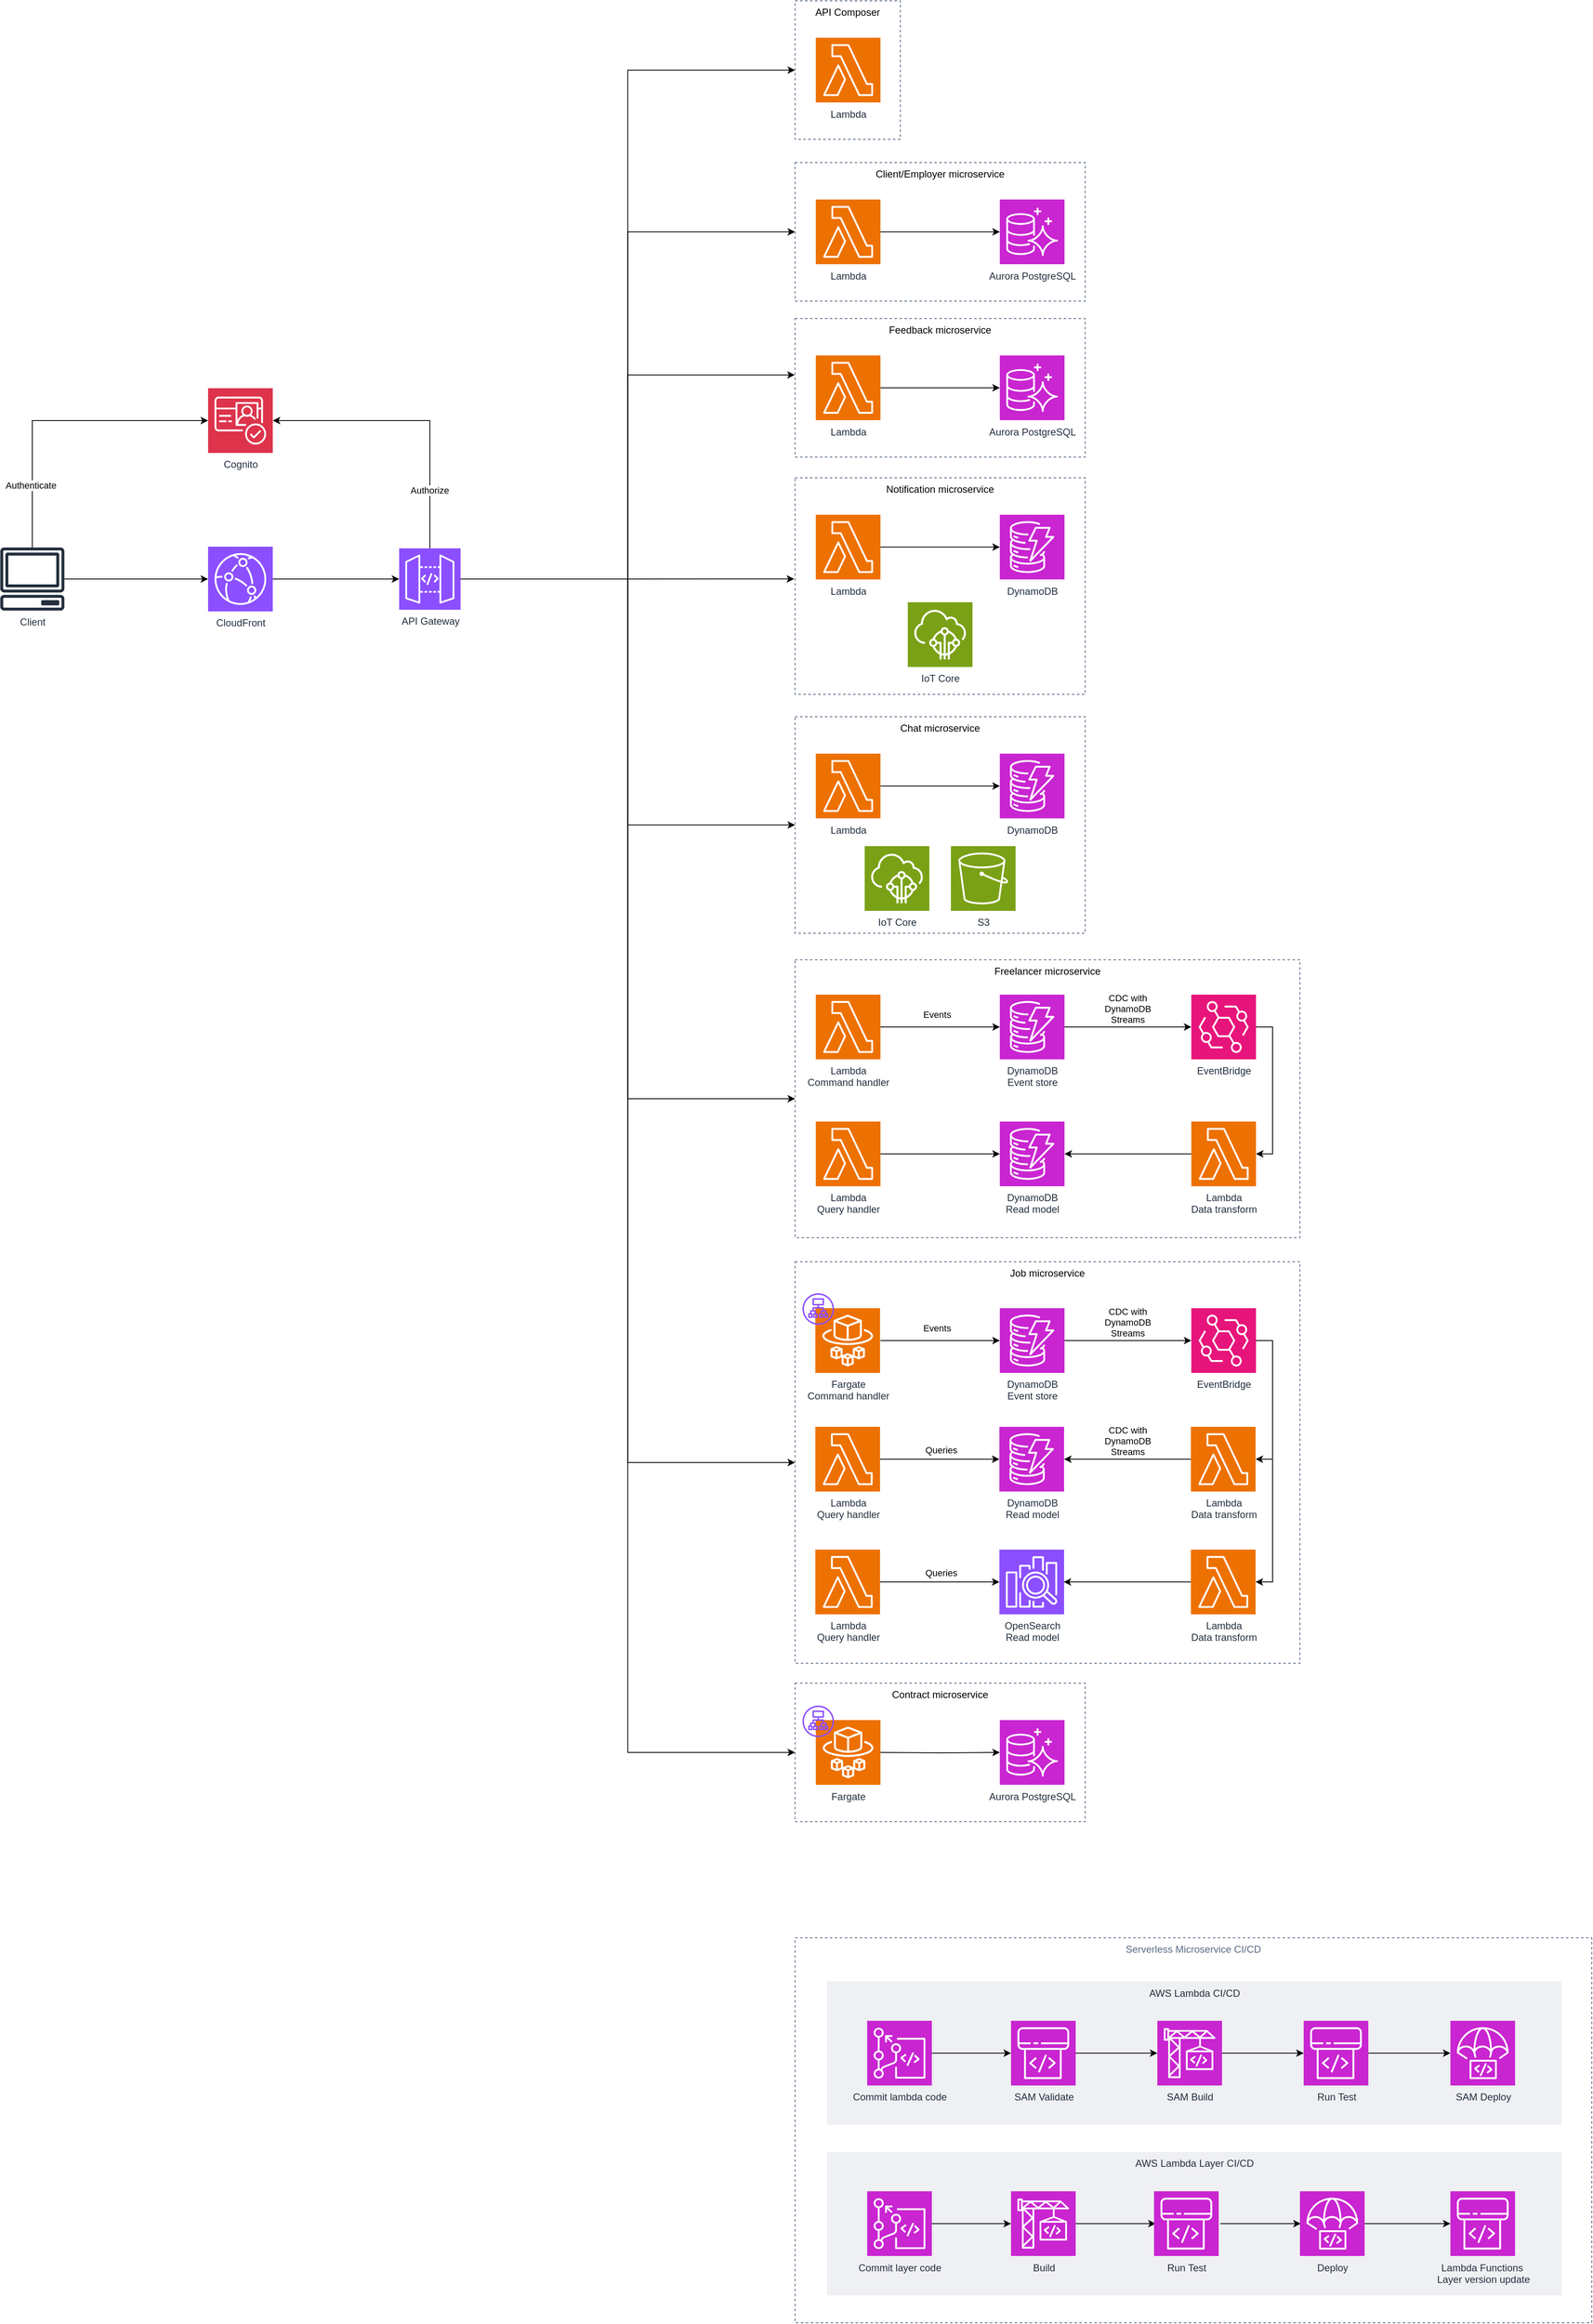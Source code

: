 <mxfile version="24.4.0" type="device">
  <diagram name="Page-1" id="u35ebzClKHOr7Ql5j98d">
    <mxGraphModel dx="2874" dy="1540" grid="0" gridSize="10" guides="1" tooltips="1" connect="1" arrows="1" fold="1" page="0" pageScale="1" pageWidth="850" pageHeight="1100" math="0" shadow="0">
      <root>
        <mxCell id="0" />
        <mxCell id="1" parent="0" />
        <mxCell id="eNs95g8PlHJt-oIJam17-11" value="AWS Lambda CI/CD" style="fillColor=#EFF0F3;strokeColor=none;dashed=0;verticalAlign=top;fontStyle=0;fontColor=#232F3D;whiteSpace=wrap;html=1;" vertex="1" parent="1">
          <mxGeometry x="247.5" y="2291.5" width="886" height="173" as="geometry" />
        </mxCell>
        <mxCell id="tF8-Dn29aX9-VHZlQB2_-1" value="&lt;span data-lucid-content=&quot;{&amp;quot;t&amp;quot;:&amp;quot;Client/Employer microservice&amp;quot;,&amp;quot;m&amp;quot;:[{&amp;quot;s&amp;quot;:0,&amp;quot;n&amp;quot;:&amp;quot;a&amp;quot;,&amp;quot;v&amp;quot;:&amp;quot;center&amp;quot;},{&amp;quot;s&amp;quot;:0,&amp;quot;n&amp;quot;:&amp;quot;fsp&amp;quot;,&amp;quot;v&amp;quot;:&amp;quot;ss_presetShapeStyle1_textStyle&amp;quot;,&amp;quot;e&amp;quot;:28},{&amp;quot;s&amp;quot;:0,&amp;quot;n&amp;quot;:&amp;quot;fsp2&amp;quot;,&amp;quot;v&amp;quot;:&amp;quot;ss_presetShapeStyle1_textStyle&amp;quot;,&amp;quot;e&amp;quot;:28}]}&quot; data-lucid-type=&quot;application/vnd.lucid.text&quot;&gt;&lt;span style=&quot;color:#000000;&quot;&gt;Client/Employer microservice&lt;/span&gt;&lt;/span&gt;" style="fillColor=none;strokeColor=#5A6C86;dashed=1;verticalAlign=top;fontStyle=0;fontColor=#5A6C86;whiteSpace=wrap;html=1;" parent="1" vertex="1">
          <mxGeometry x="209" y="99" width="350" height="167" as="geometry" />
        </mxCell>
        <mxCell id="tF8-Dn29aX9-VHZlQB2_-2" value="Lambda" style="sketch=0;points=[[0,0,0],[0.25,0,0],[0.5,0,0],[0.75,0,0],[1,0,0],[0,1,0],[0.25,1,0],[0.5,1,0],[0.75,1,0],[1,1,0],[0,0.25,0],[0,0.5,0],[0,0.75,0],[1,0.25,0],[1,0.5,0],[1,0.75,0]];outlineConnect=0;fontColor=#232F3E;fillColor=#ED7100;strokeColor=#ffffff;dashed=0;verticalLabelPosition=bottom;verticalAlign=top;align=center;html=1;fontSize=12;fontStyle=0;aspect=fixed;shape=mxgraph.aws4.resourceIcon;resIcon=mxgraph.aws4.lambda;" parent="1" vertex="1">
          <mxGeometry x="234" y="143.5" width="78" height="78" as="geometry" />
        </mxCell>
        <mxCell id="tF8-Dn29aX9-VHZlQB2_-4" value="Aurora PostgreSQL" style="sketch=0;points=[[0,0,0],[0.25,0,0],[0.5,0,0],[0.75,0,0],[1,0,0],[0,1,0],[0.25,1,0],[0.5,1,0],[0.75,1,0],[1,1,0],[0,0.25,0],[0,0.5,0],[0,0.75,0],[1,0.25,0],[1,0.5,0],[1,0.75,0]];outlineConnect=0;fontColor=#232F3E;fillColor=#C925D1;strokeColor=#ffffff;dashed=0;verticalLabelPosition=bottom;verticalAlign=top;align=center;html=1;fontSize=12;fontStyle=0;aspect=fixed;shape=mxgraph.aws4.resourceIcon;resIcon=mxgraph.aws4.aurora;" parent="1" vertex="1">
          <mxGeometry x="456" y="143.5" width="78" height="78" as="geometry" />
        </mxCell>
        <mxCell id="tF8-Dn29aX9-VHZlQB2_-7" style="edgeStyle=orthogonalEdgeStyle;rounded=0;orthogonalLoop=1;jettySize=auto;html=1;exitX=1;exitY=0.5;exitDx=0;exitDy=0;exitPerimeter=0;entryX=0;entryY=0.5;entryDx=0;entryDy=0;entryPerimeter=0;" parent="1" source="tF8-Dn29aX9-VHZlQB2_-2" target="tF8-Dn29aX9-VHZlQB2_-4" edge="1">
          <mxGeometry relative="1" as="geometry" />
        </mxCell>
        <mxCell id="tF8-Dn29aX9-VHZlQB2_-8" value="&lt;span data-lucid-content=&quot;{&amp;quot;t&amp;quot;:&amp;quot;Client/Employer microservice&amp;quot;,&amp;quot;m&amp;quot;:[{&amp;quot;s&amp;quot;:0,&amp;quot;n&amp;quot;:&amp;quot;a&amp;quot;,&amp;quot;v&amp;quot;:&amp;quot;center&amp;quot;},{&amp;quot;s&amp;quot;:0,&amp;quot;n&amp;quot;:&amp;quot;fsp&amp;quot;,&amp;quot;v&amp;quot;:&amp;quot;ss_presetShapeStyle1_textStyle&amp;quot;,&amp;quot;e&amp;quot;:28},{&amp;quot;s&amp;quot;:0,&amp;quot;n&amp;quot;:&amp;quot;fsp2&amp;quot;,&amp;quot;v&amp;quot;:&amp;quot;ss_presetShapeStyle1_textStyle&amp;quot;,&amp;quot;e&amp;quot;:28}]}&quot; data-lucid-type=&quot;application/vnd.lucid.text&quot;&gt;&lt;span style=&quot;color:#000000;&quot;&gt;Feedback microservice&lt;/span&gt;&lt;/span&gt;" style="fillColor=none;strokeColor=#5A6C86;dashed=1;verticalAlign=top;fontStyle=0;fontColor=#5A6C86;whiteSpace=wrap;html=1;" parent="1" vertex="1">
          <mxGeometry x="209" y="287" width="350" height="167" as="geometry" />
        </mxCell>
        <mxCell id="tF8-Dn29aX9-VHZlQB2_-9" value="Lambda" style="sketch=0;points=[[0,0,0],[0.25,0,0],[0.5,0,0],[0.75,0,0],[1,0,0],[0,1,0],[0.25,1,0],[0.5,1,0],[0.75,1,0],[1,1,0],[0,0.25,0],[0,0.5,0],[0,0.75,0],[1,0.25,0],[1,0.5,0],[1,0.75,0]];outlineConnect=0;fontColor=#232F3E;fillColor=#ED7100;strokeColor=#ffffff;dashed=0;verticalLabelPosition=bottom;verticalAlign=top;align=center;html=1;fontSize=12;fontStyle=0;aspect=fixed;shape=mxgraph.aws4.resourceIcon;resIcon=mxgraph.aws4.lambda;" parent="1" vertex="1">
          <mxGeometry x="234" y="331.5" width="78" height="78" as="geometry" />
        </mxCell>
        <mxCell id="tF8-Dn29aX9-VHZlQB2_-10" value="Aurora PostgreSQL" style="sketch=0;points=[[0,0,0],[0.25,0,0],[0.5,0,0],[0.75,0,0],[1,0,0],[0,1,0],[0.25,1,0],[0.5,1,0],[0.75,1,0],[1,1,0],[0,0.25,0],[0,0.5,0],[0,0.75,0],[1,0.25,0],[1,0.5,0],[1,0.75,0]];outlineConnect=0;fontColor=#232F3E;fillColor=#C925D1;strokeColor=#ffffff;dashed=0;verticalLabelPosition=bottom;verticalAlign=top;align=center;html=1;fontSize=12;fontStyle=0;aspect=fixed;shape=mxgraph.aws4.resourceIcon;resIcon=mxgraph.aws4.aurora;" parent="1" vertex="1">
          <mxGeometry x="456" y="331.5" width="78" height="78" as="geometry" />
        </mxCell>
        <mxCell id="tF8-Dn29aX9-VHZlQB2_-11" style="edgeStyle=orthogonalEdgeStyle;rounded=0;orthogonalLoop=1;jettySize=auto;html=1;exitX=1;exitY=0.5;exitDx=0;exitDy=0;exitPerimeter=0;entryX=0;entryY=0.5;entryDx=0;entryDy=0;entryPerimeter=0;" parent="1" source="tF8-Dn29aX9-VHZlQB2_-9" target="tF8-Dn29aX9-VHZlQB2_-10" edge="1">
          <mxGeometry relative="1" as="geometry" />
        </mxCell>
        <mxCell id="tF8-Dn29aX9-VHZlQB2_-12" value="&lt;span data-lucid-content=&quot;{&amp;quot;t&amp;quot;:&amp;quot;Client/Employer microservice&amp;quot;,&amp;quot;m&amp;quot;:[{&amp;quot;s&amp;quot;:0,&amp;quot;n&amp;quot;:&amp;quot;a&amp;quot;,&amp;quot;v&amp;quot;:&amp;quot;center&amp;quot;},{&amp;quot;s&amp;quot;:0,&amp;quot;n&amp;quot;:&amp;quot;fsp&amp;quot;,&amp;quot;v&amp;quot;:&amp;quot;ss_presetShapeStyle1_textStyle&amp;quot;,&amp;quot;e&amp;quot;:28},{&amp;quot;s&amp;quot;:0,&amp;quot;n&amp;quot;:&amp;quot;fsp2&amp;quot;,&amp;quot;v&amp;quot;:&amp;quot;ss_presetShapeStyle1_textStyle&amp;quot;,&amp;quot;e&amp;quot;:28}]}&quot; data-lucid-type=&quot;application/vnd.lucid.text&quot;&gt;&lt;span style=&quot;color:#000000;&quot;&gt;Notification microservice&lt;/span&gt;&lt;/span&gt;" style="fillColor=none;strokeColor=#5A6C86;dashed=1;verticalAlign=top;fontStyle=0;fontColor=#5A6C86;whiteSpace=wrap;html=1;" parent="1" vertex="1">
          <mxGeometry x="209" y="479" width="350" height="261" as="geometry" />
        </mxCell>
        <mxCell id="tF8-Dn29aX9-VHZlQB2_-13" value="Lambda" style="sketch=0;points=[[0,0,0],[0.25,0,0],[0.5,0,0],[0.75,0,0],[1,0,0],[0,1,0],[0.25,1,0],[0.5,1,0],[0.75,1,0],[1,1,0],[0,0.25,0],[0,0.5,0],[0,0.75,0],[1,0.25,0],[1,0.5,0],[1,0.75,0]];outlineConnect=0;fontColor=#232F3E;fillColor=#ED7100;strokeColor=#ffffff;dashed=0;verticalLabelPosition=bottom;verticalAlign=top;align=center;html=1;fontSize=12;fontStyle=0;aspect=fixed;shape=mxgraph.aws4.resourceIcon;resIcon=mxgraph.aws4.lambda;" parent="1" vertex="1">
          <mxGeometry x="234" y="523.5" width="78" height="78" as="geometry" />
        </mxCell>
        <mxCell id="tF8-Dn29aX9-VHZlQB2_-15" style="edgeStyle=orthogonalEdgeStyle;rounded=0;orthogonalLoop=1;jettySize=auto;html=1;exitX=1;exitY=0.5;exitDx=0;exitDy=0;exitPerimeter=0;entryX=0;entryY=0.5;entryDx=0;entryDy=0;entryPerimeter=0;" parent="1" source="tF8-Dn29aX9-VHZlQB2_-13" edge="1">
          <mxGeometry relative="1" as="geometry">
            <mxPoint x="456" y="562.5" as="targetPoint" />
          </mxGeometry>
        </mxCell>
        <mxCell id="tF8-Dn29aX9-VHZlQB2_-16" value="DynamoDB" style="sketch=0;points=[[0,0,0],[0.25,0,0],[0.5,0,0],[0.75,0,0],[1,0,0],[0,1,0],[0.25,1,0],[0.5,1,0],[0.75,1,0],[1,1,0],[0,0.25,0],[0,0.5,0],[0,0.75,0],[1,0.25,0],[1,0.5,0],[1,0.75,0]];outlineConnect=0;fontColor=#232F3E;fillColor=#C925D1;strokeColor=#ffffff;dashed=0;verticalLabelPosition=bottom;verticalAlign=top;align=center;html=1;fontSize=12;fontStyle=0;aspect=fixed;shape=mxgraph.aws4.resourceIcon;resIcon=mxgraph.aws4.dynamodb;" parent="1" vertex="1">
          <mxGeometry x="456" y="523.5" width="78" height="78" as="geometry" />
        </mxCell>
        <mxCell id="tF8-Dn29aX9-VHZlQB2_-17" value="IoT Core" style="sketch=0;points=[[0,0,0],[0.25,0,0],[0.5,0,0],[0.75,0,0],[1,0,0],[0,1,0],[0.25,1,0],[0.5,1,0],[0.75,1,0],[1,1,0],[0,0.25,0],[0,0.5,0],[0,0.75,0],[1,0.25,0],[1,0.5,0],[1,0.75,0]];outlineConnect=0;fontColor=#232F3E;fillColor=#7AA116;strokeColor=#ffffff;dashed=0;verticalLabelPosition=bottom;verticalAlign=top;align=center;html=1;fontSize=12;fontStyle=0;aspect=fixed;shape=mxgraph.aws4.resourceIcon;resIcon=mxgraph.aws4.iot_core;" parent="1" vertex="1">
          <mxGeometry x="345" y="629" width="78" height="78" as="geometry" />
        </mxCell>
        <mxCell id="tF8-Dn29aX9-VHZlQB2_-18" value="&lt;span data-lucid-content=&quot;{&amp;quot;t&amp;quot;:&amp;quot;Client/Employer microservice&amp;quot;,&amp;quot;m&amp;quot;:[{&amp;quot;s&amp;quot;:0,&amp;quot;n&amp;quot;:&amp;quot;a&amp;quot;,&amp;quot;v&amp;quot;:&amp;quot;center&amp;quot;},{&amp;quot;s&amp;quot;:0,&amp;quot;n&amp;quot;:&amp;quot;fsp&amp;quot;,&amp;quot;v&amp;quot;:&amp;quot;ss_presetShapeStyle1_textStyle&amp;quot;,&amp;quot;e&amp;quot;:28},{&amp;quot;s&amp;quot;:0,&amp;quot;n&amp;quot;:&amp;quot;fsp2&amp;quot;,&amp;quot;v&amp;quot;:&amp;quot;ss_presetShapeStyle1_textStyle&amp;quot;,&amp;quot;e&amp;quot;:28}]}&quot; data-lucid-type=&quot;application/vnd.lucid.text&quot;&gt;&lt;span style=&quot;color:#000000;&quot;&gt;Chat microservice&lt;/span&gt;&lt;/span&gt;" style="fillColor=none;strokeColor=#5A6C86;dashed=1;verticalAlign=top;fontStyle=0;fontColor=#5A6C86;whiteSpace=wrap;html=1;" parent="1" vertex="1">
          <mxGeometry x="209" y="767" width="350" height="261" as="geometry" />
        </mxCell>
        <mxCell id="tF8-Dn29aX9-VHZlQB2_-19" value="Lambda" style="sketch=0;points=[[0,0,0],[0.25,0,0],[0.5,0,0],[0.75,0,0],[1,0,0],[0,1,0],[0.25,1,0],[0.5,1,0],[0.75,1,0],[1,1,0],[0,0.25,0],[0,0.5,0],[0,0.75,0],[1,0.25,0],[1,0.5,0],[1,0.75,0]];outlineConnect=0;fontColor=#232F3E;fillColor=#ED7100;strokeColor=#ffffff;dashed=0;verticalLabelPosition=bottom;verticalAlign=top;align=center;html=1;fontSize=12;fontStyle=0;aspect=fixed;shape=mxgraph.aws4.resourceIcon;resIcon=mxgraph.aws4.lambda;" parent="1" vertex="1">
          <mxGeometry x="234" y="811.5" width="78" height="78" as="geometry" />
        </mxCell>
        <mxCell id="tF8-Dn29aX9-VHZlQB2_-20" style="edgeStyle=orthogonalEdgeStyle;rounded=0;orthogonalLoop=1;jettySize=auto;html=1;exitX=1;exitY=0.5;exitDx=0;exitDy=0;exitPerimeter=0;entryX=0;entryY=0.5;entryDx=0;entryDy=0;entryPerimeter=0;" parent="1" source="tF8-Dn29aX9-VHZlQB2_-19" edge="1">
          <mxGeometry relative="1" as="geometry">
            <mxPoint x="456" y="850.5" as="targetPoint" />
          </mxGeometry>
        </mxCell>
        <mxCell id="tF8-Dn29aX9-VHZlQB2_-21" value="DynamoDB" style="sketch=0;points=[[0,0,0],[0.25,0,0],[0.5,0,0],[0.75,0,0],[1,0,0],[0,1,0],[0.25,1,0],[0.5,1,0],[0.75,1,0],[1,1,0],[0,0.25,0],[0,0.5,0],[0,0.75,0],[1,0.25,0],[1,0.5,0],[1,0.75,0]];outlineConnect=0;fontColor=#232F3E;fillColor=#C925D1;strokeColor=#ffffff;dashed=0;verticalLabelPosition=bottom;verticalAlign=top;align=center;html=1;fontSize=12;fontStyle=0;aspect=fixed;shape=mxgraph.aws4.resourceIcon;resIcon=mxgraph.aws4.dynamodb;" parent="1" vertex="1">
          <mxGeometry x="456" y="811.5" width="78" height="78" as="geometry" />
        </mxCell>
        <mxCell id="tF8-Dn29aX9-VHZlQB2_-22" value="IoT Core" style="sketch=0;points=[[0,0,0],[0.25,0,0],[0.5,0,0],[0.75,0,0],[1,0,0],[0,1,0],[0.25,1,0],[0.5,1,0],[0.75,1,0],[1,1,0],[0,0.25,0],[0,0.5,0],[0,0.75,0],[1,0.25,0],[1,0.5,0],[1,0.75,0]];outlineConnect=0;fontColor=#232F3E;fillColor=#7AA116;strokeColor=#ffffff;dashed=0;verticalLabelPosition=bottom;verticalAlign=top;align=center;html=1;fontSize=12;fontStyle=0;aspect=fixed;shape=mxgraph.aws4.resourceIcon;resIcon=mxgraph.aws4.iot_core;" parent="1" vertex="1">
          <mxGeometry x="293" y="923" width="78" height="78" as="geometry" />
        </mxCell>
        <mxCell id="tF8-Dn29aX9-VHZlQB2_-23" value="S3" style="sketch=0;points=[[0,0,0],[0.25,0,0],[0.5,0,0],[0.75,0,0],[1,0,0],[0,1,0],[0.25,1,0],[0.5,1,0],[0.75,1,0],[1,1,0],[0,0.25,0],[0,0.5,0],[0,0.75,0],[1,0.25,0],[1,0.5,0],[1,0.75,0]];outlineConnect=0;fontColor=#232F3E;fillColor=#7AA116;strokeColor=#ffffff;dashed=0;verticalLabelPosition=bottom;verticalAlign=top;align=center;html=1;fontSize=12;fontStyle=0;aspect=fixed;shape=mxgraph.aws4.resourceIcon;resIcon=mxgraph.aws4.s3;" parent="1" vertex="1">
          <mxGeometry x="397" y="923" width="78" height="78" as="geometry" />
        </mxCell>
        <mxCell id="tF8-Dn29aX9-VHZlQB2_-29" value="&lt;span data-lucid-content=&quot;{&amp;quot;t&amp;quot;:&amp;quot;Client/Employer microservice&amp;quot;,&amp;quot;m&amp;quot;:[{&amp;quot;s&amp;quot;:0,&amp;quot;n&amp;quot;:&amp;quot;a&amp;quot;,&amp;quot;v&amp;quot;:&amp;quot;center&amp;quot;},{&amp;quot;s&amp;quot;:0,&amp;quot;n&amp;quot;:&amp;quot;fsp&amp;quot;,&amp;quot;v&amp;quot;:&amp;quot;ss_presetShapeStyle1_textStyle&amp;quot;,&amp;quot;e&amp;quot;:28},{&amp;quot;s&amp;quot;:0,&amp;quot;n&amp;quot;:&amp;quot;fsp2&amp;quot;,&amp;quot;v&amp;quot;:&amp;quot;ss_presetShapeStyle1_textStyle&amp;quot;,&amp;quot;e&amp;quot;:28}]}&quot; data-lucid-type=&quot;application/vnd.lucid.text&quot;&gt;&lt;span style=&quot;color:#000000;&quot;&gt;Job microservice&lt;/span&gt;&lt;/span&gt;" style="fillColor=none;strokeColor=#5A6C86;dashed=1;verticalAlign=top;fontStyle=0;fontColor=#5A6C86;whiteSpace=wrap;html=1;" parent="1" vertex="1">
          <mxGeometry x="209" y="1424" width="609" height="484" as="geometry" />
        </mxCell>
        <mxCell id="tF8-Dn29aX9-VHZlQB2_-30" value="Lambda&lt;div&gt;Query handler&lt;/div&gt;" style="sketch=0;points=[[0,0,0],[0.25,0,0],[0.5,0,0],[0.75,0,0],[1,0,0],[0,1,0],[0.25,1,0],[0.5,1,0],[0.75,1,0],[1,1,0],[0,0.25,0],[0,0.5,0],[0,0.75,0],[1,0.25,0],[1,0.5,0],[1,0.75,0]];outlineConnect=0;fontColor=#232F3E;fillColor=#ED7100;strokeColor=#ffffff;dashed=0;verticalLabelPosition=bottom;verticalAlign=top;align=center;html=1;fontSize=12;fontStyle=0;aspect=fixed;shape=mxgraph.aws4.resourceIcon;resIcon=mxgraph.aws4.lambda;" parent="1" vertex="1">
          <mxGeometry x="233.5" y="1771" width="78" height="78" as="geometry" />
        </mxCell>
        <mxCell id="tF8-Dn29aX9-VHZlQB2_-33" value="OpenSearch&lt;div&gt;Read model&lt;/div&gt;" style="sketch=0;points=[[0,0,0],[0.25,0,0],[0.5,0,0],[0.75,0,0],[1,0,0],[0,1,0],[0.25,1,0],[0.5,1,0],[0.75,1,0],[1,1,0],[0,0.25,0],[0,0.5,0],[0,0.75,0],[1,0.25,0],[1,0.5,0],[1,0.75,0]];outlineConnect=0;fontColor=#232F3E;fillColor=#8C4FFF;strokeColor=#ffffff;dashed=0;verticalLabelPosition=bottom;verticalAlign=top;align=center;html=1;fontSize=12;fontStyle=0;aspect=fixed;shape=mxgraph.aws4.resourceIcon;resIcon=mxgraph.aws4.elasticsearch_service;" parent="1" vertex="1">
          <mxGeometry x="455.5" y="1771" width="78" height="78" as="geometry" />
        </mxCell>
        <mxCell id="tF8-Dn29aX9-VHZlQB2_-34" value="&lt;span data-lucid-content=&quot;{&amp;quot;t&amp;quot;:&amp;quot;Client/Employer microservice&amp;quot;,&amp;quot;m&amp;quot;:[{&amp;quot;s&amp;quot;:0,&amp;quot;n&amp;quot;:&amp;quot;a&amp;quot;,&amp;quot;v&amp;quot;:&amp;quot;center&amp;quot;},{&amp;quot;s&amp;quot;:0,&amp;quot;n&amp;quot;:&amp;quot;fsp&amp;quot;,&amp;quot;v&amp;quot;:&amp;quot;ss_presetShapeStyle1_textStyle&amp;quot;,&amp;quot;e&amp;quot;:28},{&amp;quot;s&amp;quot;:0,&amp;quot;n&amp;quot;:&amp;quot;fsp2&amp;quot;,&amp;quot;v&amp;quot;:&amp;quot;ss_presetShapeStyle1_textStyle&amp;quot;,&amp;quot;e&amp;quot;:28}]}&quot; data-lucid-type=&quot;application/vnd.lucid.text&quot;&gt;&lt;span style=&quot;color:#000000;&quot;&gt;API Composer&lt;/span&gt;&lt;/span&gt;" style="fillColor=none;strokeColor=#5A6C86;dashed=1;verticalAlign=top;fontStyle=0;fontColor=#5A6C86;whiteSpace=wrap;html=1;" parent="1" vertex="1">
          <mxGeometry x="209" y="-96" width="127" height="167" as="geometry" />
        </mxCell>
        <mxCell id="tF8-Dn29aX9-VHZlQB2_-35" value="Lambda" style="sketch=0;points=[[0,0,0],[0.25,0,0],[0.5,0,0],[0.75,0,0],[1,0,0],[0,1,0],[0.25,1,0],[0.5,1,0],[0.75,1,0],[1,1,0],[0,0.25,0],[0,0.5,0],[0,0.75,0],[1,0.25,0],[1,0.5,0],[1,0.75,0]];outlineConnect=0;fontColor=#232F3E;fillColor=#ED7100;strokeColor=#ffffff;dashed=0;verticalLabelPosition=bottom;verticalAlign=top;align=center;html=1;fontSize=12;fontStyle=0;aspect=fixed;shape=mxgraph.aws4.resourceIcon;resIcon=mxgraph.aws4.lambda;" parent="1" vertex="1">
          <mxGeometry x="234" y="-51.5" width="78" height="78" as="geometry" />
        </mxCell>
        <mxCell id="tF8-Dn29aX9-VHZlQB2_-38" value="Client" style="sketch=0;outlineConnect=0;fontColor=#232F3E;gradientColor=none;fillColor=#232F3D;strokeColor=none;dashed=0;verticalLabelPosition=bottom;verticalAlign=top;align=center;html=1;fontSize=12;fontStyle=0;aspect=fixed;pointerEvents=1;shape=mxgraph.aws4.client;" parent="1" vertex="1">
          <mxGeometry x="-750" y="563" width="78" height="76" as="geometry" />
        </mxCell>
        <mxCell id="tF8-Dn29aX9-VHZlQB2_-48" style="edgeStyle=orthogonalEdgeStyle;rounded=0;orthogonalLoop=1;jettySize=auto;html=1;exitX=0;exitY=0.5;exitDx=0;exitDy=0;exitPerimeter=0;endArrow=none;endFill=0;startArrow=classic;startFill=1;" parent="1" source="tF8-Dn29aX9-VHZlQB2_-39" target="tF8-Dn29aX9-VHZlQB2_-38" edge="1">
          <mxGeometry relative="1" as="geometry" />
        </mxCell>
        <mxCell id="tF8-Dn29aX9-VHZlQB2_-66" value="Authenticate" style="edgeLabel;html=1;align=center;verticalAlign=middle;resizable=0;points=[];" parent="tF8-Dn29aX9-VHZlQB2_-48" vertex="1" connectable="0">
          <mxGeometry x="0.588" y="-2" relative="1" as="geometry">
            <mxPoint as="offset" />
          </mxGeometry>
        </mxCell>
        <mxCell id="tF8-Dn29aX9-VHZlQB2_-39" value="Cognito" style="sketch=0;points=[[0,0,0],[0.25,0,0],[0.5,0,0],[0.75,0,0],[1,0,0],[0,1,0],[0.25,1,0],[0.5,1,0],[0.75,1,0],[1,1,0],[0,0.25,0],[0,0.5,0],[0,0.75,0],[1,0.25,0],[1,0.5,0],[1,0.75,0]];outlineConnect=0;fontColor=#232F3E;fillColor=#DD344C;strokeColor=#ffffff;dashed=0;verticalLabelPosition=bottom;verticalAlign=top;align=center;html=1;fontSize=12;fontStyle=0;aspect=fixed;shape=mxgraph.aws4.resourceIcon;resIcon=mxgraph.aws4.cognito;" parent="1" vertex="1">
          <mxGeometry x="-499" y="371" width="78" height="78" as="geometry" />
        </mxCell>
        <mxCell id="tF8-Dn29aX9-VHZlQB2_-41" style="edgeStyle=orthogonalEdgeStyle;rounded=0;orthogonalLoop=1;jettySize=auto;html=1;exitX=0;exitY=0.5;exitDx=0;exitDy=0;exitPerimeter=0;endArrow=none;endFill=0;startArrow=classic;startFill=1;" parent="1" source="tF8-Dn29aX9-VHZlQB2_-115" target="tF8-Dn29aX9-VHZlQB2_-38" edge="1">
          <mxGeometry relative="1" as="geometry" />
        </mxCell>
        <mxCell id="tF8-Dn29aX9-VHZlQB2_-61" style="edgeStyle=orthogonalEdgeStyle;rounded=0;orthogonalLoop=1;jettySize=auto;html=1;exitX=1;exitY=0.5;exitDx=0;exitDy=0;exitPerimeter=0;entryX=0;entryY=0.5;entryDx=0;entryDy=0;" parent="1" source="tF8-Dn29aX9-VHZlQB2_-40" target="tF8-Dn29aX9-VHZlQB2_-1" edge="1">
          <mxGeometry relative="1" as="geometry" />
        </mxCell>
        <mxCell id="tF8-Dn29aX9-VHZlQB2_-62" style="edgeStyle=orthogonalEdgeStyle;rounded=0;orthogonalLoop=1;jettySize=auto;html=1;exitX=1;exitY=0.5;exitDx=0;exitDy=0;exitPerimeter=0;entryX=0;entryY=0.5;entryDx=0;entryDy=0;" parent="1" source="tF8-Dn29aX9-VHZlQB2_-40" target="tF8-Dn29aX9-VHZlQB2_-18" edge="1">
          <mxGeometry relative="1" as="geometry" />
        </mxCell>
        <mxCell id="tF8-Dn29aX9-VHZlQB2_-88" style="edgeStyle=orthogonalEdgeStyle;rounded=0;orthogonalLoop=1;jettySize=auto;html=1;exitX=1;exitY=0.5;exitDx=0;exitDy=0;exitPerimeter=0;entryX=0;entryY=0.5;entryDx=0;entryDy=0;" parent="1" source="tF8-Dn29aX9-VHZlQB2_-40" target="tF8-Dn29aX9-VHZlQB2_-69" edge="1">
          <mxGeometry relative="1" as="geometry" />
        </mxCell>
        <mxCell id="tF8-Dn29aX9-VHZlQB2_-89" style="edgeStyle=orthogonalEdgeStyle;rounded=0;orthogonalLoop=1;jettySize=auto;html=1;exitX=1;exitY=0.5;exitDx=0;exitDy=0;exitPerimeter=0;entryX=0;entryY=0.5;entryDx=0;entryDy=0;" parent="1" source="tF8-Dn29aX9-VHZlQB2_-40" target="tF8-Dn29aX9-VHZlQB2_-34" edge="1">
          <mxGeometry relative="1" as="geometry" />
        </mxCell>
        <mxCell id="tF8-Dn29aX9-VHZlQB2_-110" style="edgeStyle=orthogonalEdgeStyle;rounded=0;orthogonalLoop=1;jettySize=auto;html=1;exitX=1;exitY=0.5;exitDx=0;exitDy=0;exitPerimeter=0;entryX=0;entryY=0.5;entryDx=0;entryDy=0;" parent="1" source="tF8-Dn29aX9-VHZlQB2_-40" target="tF8-Dn29aX9-VHZlQB2_-29" edge="1">
          <mxGeometry relative="1" as="geometry" />
        </mxCell>
        <mxCell id="tF8-Dn29aX9-VHZlQB2_-123" style="edgeStyle=orthogonalEdgeStyle;rounded=0;orthogonalLoop=1;jettySize=auto;html=1;exitX=1;exitY=0.5;exitDx=0;exitDy=0;exitPerimeter=0;entryX=0;entryY=0.5;entryDx=0;entryDy=0;" parent="1" source="tF8-Dn29aX9-VHZlQB2_-40" target="tF8-Dn29aX9-VHZlQB2_-118" edge="1">
          <mxGeometry relative="1" as="geometry" />
        </mxCell>
        <mxCell id="tF8-Dn29aX9-VHZlQB2_-40" value="API Gateway" style="sketch=0;points=[[0,0,0],[0.25,0,0],[0.5,0,0],[0.75,0,0],[1,0,0],[0,1,0],[0.25,1,0],[0.5,1,0],[0.75,1,0],[1,1,0],[0,0.25,0],[0,0.5,0],[0,0.75,0],[1,0.25,0],[1,0.5,0],[1,0.75,0]];outlineConnect=0;fontColor=#232F3E;fillColor=#8C4FFF;strokeColor=#ffffff;dashed=0;verticalLabelPosition=bottom;verticalAlign=top;align=center;html=1;fontSize=12;fontStyle=0;aspect=fixed;shape=mxgraph.aws4.resourceIcon;resIcon=mxgraph.aws4.api_gateway;" parent="1" vertex="1">
          <mxGeometry x="-268.5" y="564" width="74" height="74" as="geometry" />
        </mxCell>
        <mxCell id="tF8-Dn29aX9-VHZlQB2_-50" style="edgeStyle=orthogonalEdgeStyle;rounded=0;orthogonalLoop=1;jettySize=auto;html=1;exitX=0.5;exitY=0;exitDx=0;exitDy=0;exitPerimeter=0;entryX=1;entryY=0.5;entryDx=0;entryDy=0;entryPerimeter=0;" parent="1" source="tF8-Dn29aX9-VHZlQB2_-40" target="tF8-Dn29aX9-VHZlQB2_-39" edge="1">
          <mxGeometry relative="1" as="geometry" />
        </mxCell>
        <mxCell id="tF8-Dn29aX9-VHZlQB2_-51" value="Authorize" style="edgeLabel;html=1;align=center;verticalAlign=middle;resizable=0;points=[];" parent="tF8-Dn29aX9-VHZlQB2_-50" vertex="1" connectable="0">
          <mxGeometry x="0.044" relative="1" as="geometry">
            <mxPoint x="25" y="84" as="offset" />
          </mxGeometry>
        </mxCell>
        <mxCell id="tF8-Dn29aX9-VHZlQB2_-53" style="edgeStyle=orthogonalEdgeStyle;rounded=0;orthogonalLoop=1;jettySize=auto;html=1;exitX=1;exitY=0.5;exitDx=0;exitDy=0;exitPerimeter=0;entryX=-0.003;entryY=0.467;entryDx=0;entryDy=0;entryPerimeter=0;" parent="1" source="tF8-Dn29aX9-VHZlQB2_-40" target="tF8-Dn29aX9-VHZlQB2_-12" edge="1">
          <mxGeometry relative="1" as="geometry" />
        </mxCell>
        <mxCell id="tF8-Dn29aX9-VHZlQB2_-60" style="edgeStyle=orthogonalEdgeStyle;rounded=0;orthogonalLoop=1;jettySize=auto;html=1;exitX=1;exitY=0.5;exitDx=0;exitDy=0;exitPerimeter=0;entryX=-0.001;entryY=0.407;entryDx=0;entryDy=0;entryPerimeter=0;" parent="1" source="tF8-Dn29aX9-VHZlQB2_-40" target="tF8-Dn29aX9-VHZlQB2_-8" edge="1">
          <mxGeometry relative="1" as="geometry" />
        </mxCell>
        <mxCell id="tF8-Dn29aX9-VHZlQB2_-69" value="&lt;span data-lucid-content=&quot;{&amp;quot;t&amp;quot;:&amp;quot;Client/Employer microservice&amp;quot;,&amp;quot;m&amp;quot;:[{&amp;quot;s&amp;quot;:0,&amp;quot;n&amp;quot;:&amp;quot;a&amp;quot;,&amp;quot;v&amp;quot;:&amp;quot;center&amp;quot;},{&amp;quot;s&amp;quot;:0,&amp;quot;n&amp;quot;:&amp;quot;fsp&amp;quot;,&amp;quot;v&amp;quot;:&amp;quot;ss_presetShapeStyle1_textStyle&amp;quot;,&amp;quot;e&amp;quot;:28},{&amp;quot;s&amp;quot;:0,&amp;quot;n&amp;quot;:&amp;quot;fsp2&amp;quot;,&amp;quot;v&amp;quot;:&amp;quot;ss_presetShapeStyle1_textStyle&amp;quot;,&amp;quot;e&amp;quot;:28}]}&quot; data-lucid-type=&quot;application/vnd.lucid.text&quot;&gt;&lt;span style=&quot;color:#000000;&quot;&gt;Freelancer microservice&lt;/span&gt;&lt;/span&gt;" style="fillColor=none;strokeColor=#5A6C86;dashed=1;verticalAlign=top;fontStyle=0;fontColor=#5A6C86;whiteSpace=wrap;html=1;" parent="1" vertex="1">
          <mxGeometry x="209" y="1060" width="609" height="335" as="geometry" />
        </mxCell>
        <mxCell id="tF8-Dn29aX9-VHZlQB2_-70" value="Lambda&lt;div&gt;Command handler&lt;/div&gt;" style="sketch=0;points=[[0,0,0],[0.25,0,0],[0.5,0,0],[0.75,0,0],[1,0,0],[0,1,0],[0.25,1,0],[0.5,1,0],[0.75,1,0],[1,1,0],[0,0.25,0],[0,0.5,0],[0,0.75,0],[1,0.25,0],[1,0.5,0],[1,0.75,0]];outlineConnect=0;fontColor=#232F3E;fillColor=#ED7100;strokeColor=#ffffff;dashed=0;verticalLabelPosition=bottom;verticalAlign=top;align=center;html=1;fontSize=12;fontStyle=0;aspect=fixed;shape=mxgraph.aws4.resourceIcon;resIcon=mxgraph.aws4.lambda;" parent="1" vertex="1">
          <mxGeometry x="234" y="1102" width="78" height="78" as="geometry" />
        </mxCell>
        <mxCell id="tF8-Dn29aX9-VHZlQB2_-72" style="edgeStyle=orthogonalEdgeStyle;rounded=0;orthogonalLoop=1;jettySize=auto;html=1;exitX=1;exitY=0.5;exitDx=0;exitDy=0;exitPerimeter=0;entryX=0;entryY=0.5;entryDx=0;entryDy=0;entryPerimeter=0;" parent="1" source="tF8-Dn29aX9-VHZlQB2_-70" edge="1">
          <mxGeometry relative="1" as="geometry">
            <mxPoint x="456" y="1141.0" as="targetPoint" />
          </mxGeometry>
        </mxCell>
        <mxCell id="tF8-Dn29aX9-VHZlQB2_-77" value="Events" style="edgeLabel;html=1;align=center;verticalAlign=middle;resizable=0;points=[];" parent="tF8-Dn29aX9-VHZlQB2_-72" vertex="1" connectable="0">
          <mxGeometry x="-0.203" y="1" relative="1" as="geometry">
            <mxPoint x="10" y="-14" as="offset" />
          </mxGeometry>
        </mxCell>
        <mxCell id="tF8-Dn29aX9-VHZlQB2_-73" value="DynamoDB&lt;div&gt;Event store&lt;/div&gt;" style="sketch=0;points=[[0,0,0],[0.25,0,0],[0.5,0,0],[0.75,0,0],[1,0,0],[0,1,0],[0.25,1,0],[0.5,1,0],[0.75,1,0],[1,1,0],[0,0.25,0],[0,0.5,0],[0,0.75,0],[1,0.25,0],[1,0.5,0],[1,0.75,0]];outlineConnect=0;fontColor=#232F3E;fillColor=#C925D1;strokeColor=#ffffff;dashed=0;verticalLabelPosition=bottom;verticalAlign=top;align=center;html=1;fontSize=12;fontStyle=0;aspect=fixed;shape=mxgraph.aws4.resourceIcon;resIcon=mxgraph.aws4.dynamodb;" parent="1" vertex="1">
          <mxGeometry x="456" y="1102" width="78" height="78" as="geometry" />
        </mxCell>
        <mxCell id="tF8-Dn29aX9-VHZlQB2_-74" value="Lambda&lt;div&gt;Query handler&lt;/div&gt;" style="sketch=0;points=[[0,0,0],[0.25,0,0],[0.5,0,0],[0.75,0,0],[1,0,0],[0,1,0],[0.25,1,0],[0.5,1,0],[0.75,1,0],[1,1,0],[0,0.25,0],[0,0.5,0],[0,0.75,0],[1,0.25,0],[1,0.5,0],[1,0.75,0]];outlineConnect=0;fontColor=#232F3E;fillColor=#ED7100;strokeColor=#ffffff;dashed=0;verticalLabelPosition=bottom;verticalAlign=top;align=center;html=1;fontSize=12;fontStyle=0;aspect=fixed;shape=mxgraph.aws4.resourceIcon;resIcon=mxgraph.aws4.lambda;" parent="1" vertex="1">
          <mxGeometry x="234" y="1255" width="78" height="78" as="geometry" />
        </mxCell>
        <mxCell id="tF8-Dn29aX9-VHZlQB2_-75" style="edgeStyle=orthogonalEdgeStyle;rounded=0;orthogonalLoop=1;jettySize=auto;html=1;exitX=1;exitY=0.5;exitDx=0;exitDy=0;exitPerimeter=0;entryX=0;entryY=0.5;entryDx=0;entryDy=0;entryPerimeter=0;" parent="1" source="tF8-Dn29aX9-VHZlQB2_-74" edge="1">
          <mxGeometry relative="1" as="geometry">
            <mxPoint x="456" y="1294.0" as="targetPoint" />
          </mxGeometry>
        </mxCell>
        <mxCell id="tF8-Dn29aX9-VHZlQB2_-76" value="DynamoDB&lt;div&gt;Read model&lt;/div&gt;" style="sketch=0;points=[[0,0,0],[0.25,0,0],[0.5,0,0],[0.75,0,0],[1,0,0],[0,1,0],[0.25,1,0],[0.5,1,0],[0.75,1,0],[1,1,0],[0,0.25,0],[0,0.5,0],[0,0.75,0],[1,0.25,0],[1,0.5,0],[1,0.75,0]];outlineConnect=0;fontColor=#232F3E;fillColor=#C925D1;strokeColor=#ffffff;dashed=0;verticalLabelPosition=bottom;verticalAlign=top;align=center;html=1;fontSize=12;fontStyle=0;aspect=fixed;shape=mxgraph.aws4.resourceIcon;resIcon=mxgraph.aws4.dynamodb;" parent="1" vertex="1">
          <mxGeometry x="456" y="1255" width="78" height="78" as="geometry" />
        </mxCell>
        <mxCell id="tF8-Dn29aX9-VHZlQB2_-78" value="EventBridge" style="sketch=0;points=[[0,0,0],[0.25,0,0],[0.5,0,0],[0.75,0,0],[1,0,0],[0,1,0],[0.25,1,0],[0.5,1,0],[0.75,1,0],[1,1,0],[0,0.25,0],[0,0.5,0],[0,0.75,0],[1,0.25,0],[1,0.5,0],[1,0.75,0]];outlineConnect=0;fontColor=#232F3E;fillColor=#E7157B;strokeColor=#ffffff;dashed=0;verticalLabelPosition=bottom;verticalAlign=top;align=center;html=1;fontSize=12;fontStyle=0;aspect=fixed;shape=mxgraph.aws4.resourceIcon;resIcon=mxgraph.aws4.eventbridge;" parent="1" vertex="1">
          <mxGeometry x="687" y="1102" width="78" height="78" as="geometry" />
        </mxCell>
        <mxCell id="tF8-Dn29aX9-VHZlQB2_-81" style="edgeStyle=orthogonalEdgeStyle;rounded=0;orthogonalLoop=1;jettySize=auto;html=1;exitX=1;exitY=0.5;exitDx=0;exitDy=0;exitPerimeter=0;entryX=0;entryY=0.5;entryDx=0;entryDy=0;entryPerimeter=0;" parent="1" source="tF8-Dn29aX9-VHZlQB2_-73" target="tF8-Dn29aX9-VHZlQB2_-78" edge="1">
          <mxGeometry relative="1" as="geometry" />
        </mxCell>
        <mxCell id="tF8-Dn29aX9-VHZlQB2_-82" value="CDC with&lt;div&gt;DynamoDB&lt;/div&gt;&lt;div&gt;Streams&lt;/div&gt;" style="edgeLabel;html=1;align=center;verticalAlign=middle;resizable=0;points=[];" parent="tF8-Dn29aX9-VHZlQB2_-81" vertex="1" connectable="0">
          <mxGeometry x="-0.012" y="-4" relative="1" as="geometry">
            <mxPoint y="-26" as="offset" />
          </mxGeometry>
        </mxCell>
        <mxCell id="tF8-Dn29aX9-VHZlQB2_-83" value="Lambda&lt;div&gt;Data transform&lt;/div&gt;" style="sketch=0;points=[[0,0,0],[0.25,0,0],[0.5,0,0],[0.75,0,0],[1,0,0],[0,1,0],[0.25,1,0],[0.5,1,0],[0.75,1,0],[1,1,0],[0,0.25,0],[0,0.5,0],[0,0.75,0],[1,0.25,0],[1,0.5,0],[1,0.75,0]];outlineConnect=0;fontColor=#232F3E;fillColor=#ED7100;strokeColor=#ffffff;dashed=0;verticalLabelPosition=bottom;verticalAlign=top;align=center;html=1;fontSize=12;fontStyle=0;aspect=fixed;shape=mxgraph.aws4.resourceIcon;resIcon=mxgraph.aws4.lambda;" parent="1" vertex="1">
          <mxGeometry x="687" y="1255" width="78" height="78" as="geometry" />
        </mxCell>
        <mxCell id="tF8-Dn29aX9-VHZlQB2_-84" style="edgeStyle=orthogonalEdgeStyle;rounded=0;orthogonalLoop=1;jettySize=auto;html=1;exitX=0;exitY=0.5;exitDx=0;exitDy=0;exitPerimeter=0;entryX=1;entryY=0.5;entryDx=0;entryDy=0;entryPerimeter=0;" parent="1" source="tF8-Dn29aX9-VHZlQB2_-83" target="tF8-Dn29aX9-VHZlQB2_-76" edge="1">
          <mxGeometry relative="1" as="geometry" />
        </mxCell>
        <mxCell id="tF8-Dn29aX9-VHZlQB2_-90" value="Fargate&lt;div&gt;Command handler&lt;/div&gt;" style="sketch=0;points=[[0,0,0],[0.25,0,0],[0.5,0,0],[0.75,0,0],[1,0,0],[0,1,0],[0.25,1,0],[0.5,1,0],[0.75,1,0],[1,1,0],[0,0.25,0],[0,0.5,0],[0,0.75,0],[1,0.25,0],[1,0.5,0],[1,0.75,0]];outlineConnect=0;fontColor=#232F3E;fillColor=#ED7100;strokeColor=#ffffff;dashed=0;verticalLabelPosition=bottom;verticalAlign=top;align=center;html=1;fontSize=12;fontStyle=0;aspect=fixed;shape=mxgraph.aws4.resourceIcon;resIcon=mxgraph.aws4.fargate;" parent="1" vertex="1">
          <mxGeometry x="233.5" y="1480" width="78" height="78" as="geometry" />
        </mxCell>
        <mxCell id="tF8-Dn29aX9-VHZlQB2_-91" value="Lambda&lt;div&gt;Query handler&lt;/div&gt;" style="sketch=0;points=[[0,0,0],[0.25,0,0],[0.5,0,0],[0.75,0,0],[1,0,0],[0,1,0],[0.25,1,0],[0.5,1,0],[0.75,1,0],[1,1,0],[0,0.25,0],[0,0.5,0],[0,0.75,0],[1,0.25,0],[1,0.5,0],[1,0.75,0]];outlineConnect=0;fontColor=#232F3E;fillColor=#ED7100;strokeColor=#ffffff;dashed=0;verticalLabelPosition=bottom;verticalAlign=top;align=center;html=1;fontSize=12;fontStyle=0;aspect=fixed;shape=mxgraph.aws4.resourceIcon;resIcon=mxgraph.aws4.lambda;" parent="1" vertex="1">
          <mxGeometry x="233.5" y="1623" width="78" height="78" as="geometry" />
        </mxCell>
        <mxCell id="tF8-Dn29aX9-VHZlQB2_-92" style="edgeStyle=orthogonalEdgeStyle;rounded=0;orthogonalLoop=1;jettySize=auto;html=1;exitX=1;exitY=0.5;exitDx=0;exitDy=0;exitPerimeter=0;entryX=0;entryY=0.5;entryDx=0;entryDy=0;entryPerimeter=0;" parent="1" source="tF8-Dn29aX9-VHZlQB2_-91" edge="1">
          <mxGeometry relative="1" as="geometry">
            <mxPoint x="455.5" y="1662.0" as="targetPoint" />
          </mxGeometry>
        </mxCell>
        <mxCell id="tF8-Dn29aX9-VHZlQB2_-111" value="Queries" style="edgeLabel;html=1;align=center;verticalAlign=middle;resizable=0;points=[];" parent="tF8-Dn29aX9-VHZlQB2_-92" vertex="1" connectable="0">
          <mxGeometry x="-0.238" y="1" relative="1" as="geometry">
            <mxPoint x="18" y="-10" as="offset" />
          </mxGeometry>
        </mxCell>
        <mxCell id="tF8-Dn29aX9-VHZlQB2_-93" value="DynamoDB&lt;div&gt;Read model&lt;/div&gt;" style="sketch=0;points=[[0,0,0],[0.25,0,0],[0.5,0,0],[0.75,0,0],[1,0,0],[0,1,0],[0.25,1,0],[0.5,1,0],[0.75,1,0],[1,1,0],[0,0.25,0],[0,0.5,0],[0,0.75,0],[1,0.25,0],[1,0.5,0],[1,0.75,0]];outlineConnect=0;fontColor=#232F3E;fillColor=#C925D1;strokeColor=#ffffff;dashed=0;verticalLabelPosition=bottom;verticalAlign=top;align=center;html=1;fontSize=12;fontStyle=0;aspect=fixed;shape=mxgraph.aws4.resourceIcon;resIcon=mxgraph.aws4.dynamodb;" parent="1" vertex="1">
          <mxGeometry x="455.5" y="1623" width="78" height="78" as="geometry" />
        </mxCell>
        <mxCell id="tF8-Dn29aX9-VHZlQB2_-94" value="Lambda&lt;div&gt;Data transform&lt;/div&gt;" style="sketch=0;points=[[0,0,0],[0.25,0,0],[0.5,0,0],[0.75,0,0],[1,0,0],[0,1,0],[0.25,1,0],[0.5,1,0],[0.75,1,0],[1,1,0],[0,0.25,0],[0,0.5,0],[0,0.75,0],[1,0.25,0],[1,0.5,0],[1,0.75,0]];outlineConnect=0;fontColor=#232F3E;fillColor=#ED7100;strokeColor=#ffffff;dashed=0;verticalLabelPosition=bottom;verticalAlign=top;align=center;html=1;fontSize=12;fontStyle=0;aspect=fixed;shape=mxgraph.aws4.resourceIcon;resIcon=mxgraph.aws4.lambda;" parent="1" vertex="1">
          <mxGeometry x="686.5" y="1623" width="78" height="78" as="geometry" />
        </mxCell>
        <mxCell id="tF8-Dn29aX9-VHZlQB2_-95" style="edgeStyle=orthogonalEdgeStyle;rounded=0;orthogonalLoop=1;jettySize=auto;html=1;exitX=0;exitY=0.5;exitDx=0;exitDy=0;exitPerimeter=0;entryX=1;entryY=0.5;entryDx=0;entryDy=0;entryPerimeter=0;" parent="1" source="tF8-Dn29aX9-VHZlQB2_-94" target="tF8-Dn29aX9-VHZlQB2_-93" edge="1">
          <mxGeometry relative="1" as="geometry" />
        </mxCell>
        <mxCell id="tF8-Dn29aX9-VHZlQB2_-97" value="Lambda&lt;div&gt;Data transform&lt;/div&gt;" style="sketch=0;points=[[0,0,0],[0.25,0,0],[0.5,0,0],[0.75,0,0],[1,0,0],[0,1,0],[0.25,1,0],[0.5,1,0],[0.75,1,0],[1,1,0],[0,0.25,0],[0,0.5,0],[0,0.75,0],[1,0.25,0],[1,0.5,0],[1,0.75,0]];outlineConnect=0;fontColor=#232F3E;fillColor=#ED7100;strokeColor=#ffffff;dashed=0;verticalLabelPosition=bottom;verticalAlign=top;align=center;html=1;fontSize=12;fontStyle=0;aspect=fixed;shape=mxgraph.aws4.resourceIcon;resIcon=mxgraph.aws4.lambda;" parent="1" vertex="1">
          <mxGeometry x="686.5" y="1771" width="78" height="78" as="geometry" />
        </mxCell>
        <mxCell id="tF8-Dn29aX9-VHZlQB2_-98" style="edgeStyle=orthogonalEdgeStyle;rounded=0;orthogonalLoop=1;jettySize=auto;html=1;exitX=0;exitY=0.5;exitDx=0;exitDy=0;exitPerimeter=0;entryX=1;entryY=0.5;entryDx=0;entryDy=0;entryPerimeter=0;" parent="1" source="tF8-Dn29aX9-VHZlQB2_-97" edge="1">
          <mxGeometry relative="1" as="geometry">
            <mxPoint x="533" y="1810" as="targetPoint" />
          </mxGeometry>
        </mxCell>
        <mxCell id="tF8-Dn29aX9-VHZlQB2_-100" style="edgeStyle=orthogonalEdgeStyle;rounded=0;orthogonalLoop=1;jettySize=auto;html=1;exitX=1;exitY=0.5;exitDx=0;exitDy=0;exitPerimeter=0;entryX=0;entryY=0.5;entryDx=0;entryDy=0;entryPerimeter=0;" parent="1" edge="1">
          <mxGeometry relative="1" as="geometry">
            <mxPoint x="312" y="1519" as="sourcePoint" />
            <mxPoint x="456" y="1519.0" as="targetPoint" />
          </mxGeometry>
        </mxCell>
        <mxCell id="tF8-Dn29aX9-VHZlQB2_-101" value="Events" style="edgeLabel;html=1;align=center;verticalAlign=middle;resizable=0;points=[];" parent="tF8-Dn29aX9-VHZlQB2_-100" vertex="1" connectable="0">
          <mxGeometry x="-0.203" y="1" relative="1" as="geometry">
            <mxPoint x="10" y="-14" as="offset" />
          </mxGeometry>
        </mxCell>
        <mxCell id="tF8-Dn29aX9-VHZlQB2_-102" value="DynamoDB&lt;div&gt;Event store&lt;/div&gt;" style="sketch=0;points=[[0,0,0],[0.25,0,0],[0.5,0,0],[0.75,0,0],[1,0,0],[0,1,0],[0.25,1,0],[0.5,1,0],[0.75,1,0],[1,1,0],[0,0.25,0],[0,0.5,0],[0,0.75,0],[1,0.25,0],[1,0.5,0],[1,0.75,0]];outlineConnect=0;fontColor=#232F3E;fillColor=#C925D1;strokeColor=#ffffff;dashed=0;verticalLabelPosition=bottom;verticalAlign=top;align=center;html=1;fontSize=12;fontStyle=0;aspect=fixed;shape=mxgraph.aws4.resourceIcon;resIcon=mxgraph.aws4.dynamodb;" parent="1" vertex="1">
          <mxGeometry x="456" y="1480" width="78" height="78" as="geometry" />
        </mxCell>
        <mxCell id="tF8-Dn29aX9-VHZlQB2_-103" value="EventBridge" style="sketch=0;points=[[0,0,0],[0.25,0,0],[0.5,0,0],[0.75,0,0],[1,0,0],[0,1,0],[0.25,1,0],[0.5,1,0],[0.75,1,0],[1,1,0],[0,0.25,0],[0,0.5,0],[0,0.75,0],[1,0.25,0],[1,0.5,0],[1,0.75,0]];outlineConnect=0;fontColor=#232F3E;fillColor=#E7157B;strokeColor=#ffffff;dashed=0;verticalLabelPosition=bottom;verticalAlign=top;align=center;html=1;fontSize=12;fontStyle=0;aspect=fixed;shape=mxgraph.aws4.resourceIcon;resIcon=mxgraph.aws4.eventbridge;" parent="1" vertex="1">
          <mxGeometry x="687" y="1480" width="78" height="78" as="geometry" />
        </mxCell>
        <mxCell id="tF8-Dn29aX9-VHZlQB2_-104" style="edgeStyle=orthogonalEdgeStyle;rounded=0;orthogonalLoop=1;jettySize=auto;html=1;exitX=1;exitY=0.5;exitDx=0;exitDy=0;exitPerimeter=0;entryX=0;entryY=0.5;entryDx=0;entryDy=0;entryPerimeter=0;" parent="1" source="tF8-Dn29aX9-VHZlQB2_-102" target="tF8-Dn29aX9-VHZlQB2_-103" edge="1">
          <mxGeometry relative="1" as="geometry" />
        </mxCell>
        <mxCell id="tF8-Dn29aX9-VHZlQB2_-105" value="CDC with&lt;div&gt;DynamoDB&lt;/div&gt;&lt;div&gt;Streams&lt;/div&gt;" style="edgeLabel;html=1;align=center;verticalAlign=middle;resizable=0;points=[];" parent="tF8-Dn29aX9-VHZlQB2_-104" vertex="1" connectable="0">
          <mxGeometry x="-0.012" y="-4" relative="1" as="geometry">
            <mxPoint y="-26" as="offset" />
          </mxGeometry>
        </mxCell>
        <mxCell id="tF8-Dn29aX9-VHZlQB2_-106" style="edgeStyle=orthogonalEdgeStyle;rounded=0;orthogonalLoop=1;jettySize=auto;html=1;exitX=1;exitY=0.5;exitDx=0;exitDy=0;exitPerimeter=0;entryX=1;entryY=0.5;entryDx=0;entryDy=0;entryPerimeter=0;" parent="1" source="tF8-Dn29aX9-VHZlQB2_-78" target="tF8-Dn29aX9-VHZlQB2_-83" edge="1">
          <mxGeometry relative="1" as="geometry" />
        </mxCell>
        <mxCell id="tF8-Dn29aX9-VHZlQB2_-107" style="edgeStyle=orthogonalEdgeStyle;rounded=0;orthogonalLoop=1;jettySize=auto;html=1;exitX=1;exitY=0.5;exitDx=0;exitDy=0;exitPerimeter=0;entryX=1;entryY=0.5;entryDx=0;entryDy=0;entryPerimeter=0;" parent="1" source="tF8-Dn29aX9-VHZlQB2_-103" target="tF8-Dn29aX9-VHZlQB2_-94" edge="1">
          <mxGeometry relative="1" as="geometry" />
        </mxCell>
        <mxCell id="tF8-Dn29aX9-VHZlQB2_-108" style="edgeStyle=orthogonalEdgeStyle;rounded=0;orthogonalLoop=1;jettySize=auto;html=1;exitX=1;exitY=0.5;exitDx=0;exitDy=0;exitPerimeter=0;entryX=1;entryY=0.5;entryDx=0;entryDy=0;entryPerimeter=0;" parent="1" source="tF8-Dn29aX9-VHZlQB2_-103" target="tF8-Dn29aX9-VHZlQB2_-97" edge="1">
          <mxGeometry relative="1" as="geometry" />
        </mxCell>
        <mxCell id="tF8-Dn29aX9-VHZlQB2_-109" value="CDC with&lt;div&gt;DynamoDB&lt;/div&gt;&lt;div&gt;Streams&lt;/div&gt;" style="edgeLabel;html=1;align=center;verticalAlign=middle;resizable=0;points=[];" parent="1" vertex="1" connectable="0">
          <mxGeometry x="610.002" y="1640" as="geometry" />
        </mxCell>
        <mxCell id="tF8-Dn29aX9-VHZlQB2_-113" style="edgeStyle=orthogonalEdgeStyle;rounded=0;orthogonalLoop=1;jettySize=auto;html=1;exitX=1;exitY=0.5;exitDx=0;exitDy=0;exitPerimeter=0;entryX=0;entryY=0.5;entryDx=0;entryDy=0;entryPerimeter=0;" parent="1" source="tF8-Dn29aX9-VHZlQB2_-30" target="tF8-Dn29aX9-VHZlQB2_-33" edge="1">
          <mxGeometry relative="1" as="geometry" />
        </mxCell>
        <mxCell id="tF8-Dn29aX9-VHZlQB2_-114" value="Queries" style="edgeLabel;html=1;align=center;verticalAlign=middle;resizable=0;points=[];" parent="tF8-Dn29aX9-VHZlQB2_-113" vertex="1" connectable="0">
          <mxGeometry x="-0.03" y="1" relative="1" as="geometry">
            <mxPoint x="3" y="-10" as="offset" />
          </mxGeometry>
        </mxCell>
        <mxCell id="tF8-Dn29aX9-VHZlQB2_-116" value="" style="edgeStyle=orthogonalEdgeStyle;rounded=0;orthogonalLoop=1;jettySize=auto;html=1;exitX=0;exitY=0.5;exitDx=0;exitDy=0;exitPerimeter=0;endArrow=none;endFill=0;startArrow=classic;startFill=1;" parent="1" source="tF8-Dn29aX9-VHZlQB2_-40" target="tF8-Dn29aX9-VHZlQB2_-115" edge="1">
          <mxGeometry relative="1" as="geometry">
            <mxPoint x="-268" y="601" as="sourcePoint" />
            <mxPoint x="-672" y="601" as="targetPoint" />
          </mxGeometry>
        </mxCell>
        <mxCell id="tF8-Dn29aX9-VHZlQB2_-115" value="CloudFront" style="sketch=0;points=[[0,0,0],[0.25,0,0],[0.5,0,0],[0.75,0,0],[1,0,0],[0,1,0],[0.25,1,0],[0.5,1,0],[0.75,1,0],[1,1,0],[0,0.25,0],[0,0.5,0],[0,0.75,0],[1,0.25,0],[1,0.5,0],[1,0.75,0]];outlineConnect=0;fontColor=#232F3E;fillColor=#8C4FFF;strokeColor=#ffffff;dashed=0;verticalLabelPosition=bottom;verticalAlign=top;align=center;html=1;fontSize=12;fontStyle=0;aspect=fixed;shape=mxgraph.aws4.resourceIcon;resIcon=mxgraph.aws4.cloudfront;" parent="1" vertex="1">
          <mxGeometry x="-499" y="562" width="78" height="78" as="geometry" />
        </mxCell>
        <mxCell id="tF8-Dn29aX9-VHZlQB2_-118" value="&lt;span data-lucid-content=&quot;{&amp;quot;t&amp;quot;:&amp;quot;Client/Employer microservice&amp;quot;,&amp;quot;m&amp;quot;:[{&amp;quot;s&amp;quot;:0,&amp;quot;n&amp;quot;:&amp;quot;a&amp;quot;,&amp;quot;v&amp;quot;:&amp;quot;center&amp;quot;},{&amp;quot;s&amp;quot;:0,&amp;quot;n&amp;quot;:&amp;quot;fsp&amp;quot;,&amp;quot;v&amp;quot;:&amp;quot;ss_presetShapeStyle1_textStyle&amp;quot;,&amp;quot;e&amp;quot;:28},{&amp;quot;s&amp;quot;:0,&amp;quot;n&amp;quot;:&amp;quot;fsp2&amp;quot;,&amp;quot;v&amp;quot;:&amp;quot;ss_presetShapeStyle1_textStyle&amp;quot;,&amp;quot;e&amp;quot;:28}]}&quot; data-lucid-type=&quot;application/vnd.lucid.text&quot;&gt;&lt;span style=&quot;color:#000000;&quot;&gt;Contract microservice&lt;/span&gt;&lt;/span&gt;" style="fillColor=none;strokeColor=#5A6C86;dashed=1;verticalAlign=top;fontStyle=0;fontColor=#5A6C86;whiteSpace=wrap;html=1;" parent="1" vertex="1">
          <mxGeometry x="209" y="1932" width="350" height="167" as="geometry" />
        </mxCell>
        <mxCell id="tF8-Dn29aX9-VHZlQB2_-120" value="Aurora PostgreSQL" style="sketch=0;points=[[0,0,0],[0.25,0,0],[0.5,0,0],[0.75,0,0],[1,0,0],[0,1,0],[0.25,1,0],[0.5,1,0],[0.75,1,0],[1,1,0],[0,0.25,0],[0,0.5,0],[0,0.75,0],[1,0.25,0],[1,0.5,0],[1,0.75,0]];outlineConnect=0;fontColor=#232F3E;fillColor=#C925D1;strokeColor=#ffffff;dashed=0;verticalLabelPosition=bottom;verticalAlign=top;align=center;html=1;fontSize=12;fontStyle=0;aspect=fixed;shape=mxgraph.aws4.resourceIcon;resIcon=mxgraph.aws4.aurora;" parent="1" vertex="1">
          <mxGeometry x="456" y="1976.5" width="78" height="78" as="geometry" />
        </mxCell>
        <mxCell id="tF8-Dn29aX9-VHZlQB2_-121" style="edgeStyle=orthogonalEdgeStyle;rounded=0;orthogonalLoop=1;jettySize=auto;html=1;exitX=1;exitY=0.5;exitDx=0;exitDy=0;exitPerimeter=0;entryX=0;entryY=0.5;entryDx=0;entryDy=0;entryPerimeter=0;" parent="1" target="tF8-Dn29aX9-VHZlQB2_-120" edge="1">
          <mxGeometry relative="1" as="geometry">
            <mxPoint x="312" y="2015.5" as="sourcePoint" />
          </mxGeometry>
        </mxCell>
        <mxCell id="tF8-Dn29aX9-VHZlQB2_-122" value="Fargate" style="sketch=0;points=[[0,0,0],[0.25,0,0],[0.5,0,0],[0.75,0,0],[1,0,0],[0,1,0],[0.25,1,0],[0.5,1,0],[0.75,1,0],[1,1,0],[0,0.25,0],[0,0.5,0],[0,0.75,0],[1,0.25,0],[1,0.5,0],[1,0.75,0]];outlineConnect=0;fontColor=#232F3E;fillColor=#ED7100;strokeColor=#ffffff;dashed=0;verticalLabelPosition=bottom;verticalAlign=top;align=center;html=1;fontSize=12;fontStyle=0;aspect=fixed;shape=mxgraph.aws4.resourceIcon;resIcon=mxgraph.aws4.fargate;" parent="1" vertex="1">
          <mxGeometry x="234" y="1976.5" width="78" height="78" as="geometry" />
        </mxCell>
        <mxCell id="tF8-Dn29aX9-VHZlQB2_-138" value="" style="sketch=0;outlineConnect=0;fontColor=#232F3E;gradientColor=none;fillColor=#8C4FFF;strokeColor=none;dashed=0;verticalLabelPosition=bottom;verticalAlign=top;align=center;html=1;fontSize=12;fontStyle=0;aspect=fixed;pointerEvents=1;shape=mxgraph.aws4.application_load_balancer;" parent="1" vertex="1">
          <mxGeometry x="218" y="1462" width="38" height="38" as="geometry" />
        </mxCell>
        <mxCell id="tF8-Dn29aX9-VHZlQB2_-139" value="" style="sketch=0;outlineConnect=0;fontColor=#232F3E;gradientColor=none;fillColor=#8C4FFF;strokeColor=none;dashed=0;verticalLabelPosition=bottom;verticalAlign=top;align=center;html=1;fontSize=12;fontStyle=0;aspect=fixed;pointerEvents=1;shape=mxgraph.aws4.application_load_balancer;" parent="1" vertex="1">
          <mxGeometry x="218" y="1959" width="38" height="38" as="geometry" />
        </mxCell>
        <mxCell id="eNs95g8PlHJt-oIJam17-1" value="Serverless Microservice CI/CD" style="fillColor=none;strokeColor=#5A6C86;dashed=1;verticalAlign=top;fontStyle=0;fontColor=#5A6C86;whiteSpace=wrap;html=1;" vertex="1" parent="1">
          <mxGeometry x="209" y="2239" width="961" height="464" as="geometry" />
        </mxCell>
        <mxCell id="eNs95g8PlHJt-oIJam17-2" value="Commit lambda code" style="sketch=0;points=[[0,0,0],[0.25,0,0],[0.5,0,0],[0.75,0,0],[1,0,0],[0,1,0],[0.25,1,0],[0.5,1,0],[0.75,1,0],[1,1,0],[0,0.25,0],[0,0.5,0],[0,0.75,0],[1,0.25,0],[1,0.5,0],[1,0.75,0]];outlineConnect=0;fontColor=#232F3E;fillColor=#C925D1;strokeColor=#ffffff;dashed=0;verticalLabelPosition=bottom;verticalAlign=top;align=center;html=1;fontSize=12;fontStyle=0;aspect=fixed;shape=mxgraph.aws4.resourceIcon;resIcon=mxgraph.aws4.codecommit;" vertex="1" parent="1">
          <mxGeometry x="296" y="2339" width="78" height="78" as="geometry" />
        </mxCell>
        <mxCell id="eNs95g8PlHJt-oIJam17-3" value="SAM Validate" style="sketch=0;points=[[0,0,0],[0.25,0,0],[0.5,0,0],[0.75,0,0],[1,0,0],[0,1,0],[0.25,1,0],[0.5,1,0],[0.75,1,0],[1,1,0],[0,0.25,0],[0,0.5,0],[0,0.75,0],[1,0.25,0],[1,0.5,0],[1,0.75,0]];outlineConnect=0;fontColor=#232F3E;fillColor=#C925D1;strokeColor=#ffffff;dashed=0;verticalLabelPosition=bottom;verticalAlign=top;align=center;html=1;fontSize=12;fontStyle=0;aspect=fixed;shape=mxgraph.aws4.resourceIcon;resIcon=mxgraph.aws4.codepipeline;" vertex="1" parent="1">
          <mxGeometry x="469.5" y="2339" width="78" height="78" as="geometry" />
        </mxCell>
        <mxCell id="eNs95g8PlHJt-oIJam17-4" value="SAM Build" style="sketch=0;points=[[0,0,0],[0.25,0,0],[0.5,0,0],[0.75,0,0],[1,0,0],[0,1,0],[0.25,1,0],[0.5,1,0],[0.75,1,0],[1,1,0],[0,0.25,0],[0,0.5,0],[0,0.75,0],[1,0.25,0],[1,0.5,0],[1,0.75,0]];outlineConnect=0;fontColor=#232F3E;fillColor=#C925D1;strokeColor=#ffffff;dashed=0;verticalLabelPosition=bottom;verticalAlign=top;align=center;html=1;fontSize=12;fontStyle=0;aspect=fixed;shape=mxgraph.aws4.resourceIcon;resIcon=mxgraph.aws4.codebuild;" vertex="1" parent="1">
          <mxGeometry x="646" y="2339" width="78" height="78" as="geometry" />
        </mxCell>
        <mxCell id="eNs95g8PlHJt-oIJam17-5" value="Run Test" style="sketch=0;points=[[0,0,0],[0.25,0,0],[0.5,0,0],[0.75,0,0],[1,0,0],[0,1,0],[0.25,1,0],[0.5,1,0],[0.75,1,0],[1,1,0],[0,0.25,0],[0,0.5,0],[0,0.75,0],[1,0.25,0],[1,0.5,0],[1,0.75,0]];outlineConnect=0;fontColor=#232F3E;fillColor=#C925D1;strokeColor=#ffffff;dashed=0;verticalLabelPosition=bottom;verticalAlign=top;align=center;html=1;fontSize=12;fontStyle=0;aspect=fixed;shape=mxgraph.aws4.resourceIcon;resIcon=mxgraph.aws4.codepipeline;" vertex="1" parent="1">
          <mxGeometry x="822.5" y="2339" width="78" height="78" as="geometry" />
        </mxCell>
        <mxCell id="eNs95g8PlHJt-oIJam17-6" value="SAM Deploy" style="sketch=0;points=[[0,0,0],[0.25,0,0],[0.5,0,0],[0.75,0,0],[1,0,0],[0,1,0],[0.25,1,0],[0.5,1,0],[0.75,1,0],[1,1,0],[0,0.25,0],[0,0.5,0],[0,0.75,0],[1,0.25,0],[1,0.5,0],[1,0.75,0]];outlineConnect=0;fontColor=#232F3E;fillColor=#C925D1;strokeColor=#ffffff;dashed=0;verticalLabelPosition=bottom;verticalAlign=top;align=center;html=1;fontSize=12;fontStyle=0;aspect=fixed;shape=mxgraph.aws4.resourceIcon;resIcon=mxgraph.aws4.codedeploy;" vertex="1" parent="1">
          <mxGeometry x="999.5" y="2339" width="78" height="78" as="geometry" />
        </mxCell>
        <mxCell id="eNs95g8PlHJt-oIJam17-7" style="edgeStyle=orthogonalEdgeStyle;rounded=0;orthogonalLoop=1;jettySize=auto;html=1;exitX=1;exitY=0.5;exitDx=0;exitDy=0;exitPerimeter=0;entryX=0;entryY=0.5;entryDx=0;entryDy=0;entryPerimeter=0;" edge="1" parent="1" source="eNs95g8PlHJt-oIJam17-2" target="eNs95g8PlHJt-oIJam17-3">
          <mxGeometry relative="1" as="geometry" />
        </mxCell>
        <mxCell id="eNs95g8PlHJt-oIJam17-8" style="edgeStyle=orthogonalEdgeStyle;rounded=0;orthogonalLoop=1;jettySize=auto;html=1;exitX=1;exitY=0.5;exitDx=0;exitDy=0;exitPerimeter=0;entryX=0;entryY=0.5;entryDx=0;entryDy=0;entryPerimeter=0;" edge="1" parent="1" source="eNs95g8PlHJt-oIJam17-3" target="eNs95g8PlHJt-oIJam17-4">
          <mxGeometry relative="1" as="geometry" />
        </mxCell>
        <mxCell id="eNs95g8PlHJt-oIJam17-9" style="edgeStyle=orthogonalEdgeStyle;rounded=0;orthogonalLoop=1;jettySize=auto;html=1;exitX=1;exitY=0.5;exitDx=0;exitDy=0;exitPerimeter=0;entryX=0;entryY=0.5;entryDx=0;entryDy=0;entryPerimeter=0;" edge="1" parent="1" source="eNs95g8PlHJt-oIJam17-4" target="eNs95g8PlHJt-oIJam17-5">
          <mxGeometry relative="1" as="geometry" />
        </mxCell>
        <mxCell id="eNs95g8PlHJt-oIJam17-10" style="edgeStyle=orthogonalEdgeStyle;rounded=0;orthogonalLoop=1;jettySize=auto;html=1;exitX=1;exitY=0.5;exitDx=0;exitDy=0;exitPerimeter=0;entryX=0;entryY=0.5;entryDx=0;entryDy=0;entryPerimeter=0;" edge="1" parent="1" source="eNs95g8PlHJt-oIJam17-5" target="eNs95g8PlHJt-oIJam17-6">
          <mxGeometry relative="1" as="geometry" />
        </mxCell>
        <mxCell id="eNs95g8PlHJt-oIJam17-12" value="AWS Lambda Layer CI/CD" style="fillColor=#EFF0F3;strokeColor=none;dashed=0;verticalAlign=top;fontStyle=0;fontColor=#232F3D;whiteSpace=wrap;html=1;" vertex="1" parent="1">
          <mxGeometry x="247.5" y="2497" width="886" height="173" as="geometry" />
        </mxCell>
        <mxCell id="eNs95g8PlHJt-oIJam17-13" value="Commit layer code" style="sketch=0;points=[[0,0,0],[0.25,0,0],[0.5,0,0],[0.75,0,0],[1,0,0],[0,1,0],[0.25,1,0],[0.5,1,0],[0.75,1,0],[1,1,0],[0,0.25,0],[0,0.5,0],[0,0.75,0],[1,0.25,0],[1,0.5,0],[1,0.75,0]];outlineConnect=0;fontColor=#232F3E;fillColor=#C925D1;strokeColor=#ffffff;dashed=0;verticalLabelPosition=bottom;verticalAlign=top;align=center;html=1;fontSize=12;fontStyle=0;aspect=fixed;shape=mxgraph.aws4.resourceIcon;resIcon=mxgraph.aws4.codecommit;" vertex="1" parent="1">
          <mxGeometry x="296" y="2544.5" width="78" height="78" as="geometry" />
        </mxCell>
        <mxCell id="eNs95g8PlHJt-oIJam17-15" value="Build" style="sketch=0;points=[[0,0,0],[0.25,0,0],[0.5,0,0],[0.75,0,0],[1,0,0],[0,1,0],[0.25,1,0],[0.5,1,0],[0.75,1,0],[1,1,0],[0,0.25,0],[0,0.5,0],[0,0.75,0],[1,0.25,0],[1,0.5,0],[1,0.75,0]];outlineConnect=0;fontColor=#232F3E;fillColor=#C925D1;strokeColor=#ffffff;dashed=0;verticalLabelPosition=bottom;verticalAlign=top;align=center;html=1;fontSize=12;fontStyle=0;aspect=fixed;shape=mxgraph.aws4.resourceIcon;resIcon=mxgraph.aws4.codebuild;" vertex="1" parent="1">
          <mxGeometry x="469.5" y="2544.5" width="78" height="78" as="geometry" />
        </mxCell>
        <mxCell id="eNs95g8PlHJt-oIJam17-24" style="edgeStyle=orthogonalEdgeStyle;rounded=0;orthogonalLoop=1;jettySize=auto;html=1;exitX=1;exitY=0.5;exitDx=0;exitDy=0;exitPerimeter=0;entryX=0;entryY=0.5;entryDx=0;entryDy=0;entryPerimeter=0;" edge="1" parent="1" source="eNs95g8PlHJt-oIJam17-13" target="eNs95g8PlHJt-oIJam17-15">
          <mxGeometry relative="1" as="geometry" />
        </mxCell>
        <mxCell id="eNs95g8PlHJt-oIJam17-25" style="edgeStyle=orthogonalEdgeStyle;rounded=0;orthogonalLoop=1;jettySize=auto;html=1;exitX=1;exitY=0.5;exitDx=0;exitDy=0;exitPerimeter=0;entryX=0;entryY=0.5;entryDx=0;entryDy=0;entryPerimeter=0;" edge="1" parent="1" source="eNs95g8PlHJt-oIJam17-15">
          <mxGeometry relative="1" as="geometry">
            <mxPoint x="644" y="2583.5" as="targetPoint" />
          </mxGeometry>
        </mxCell>
        <mxCell id="eNs95g8PlHJt-oIJam17-26" style="edgeStyle=orthogonalEdgeStyle;rounded=0;orthogonalLoop=1;jettySize=auto;html=1;exitX=1;exitY=0.5;exitDx=0;exitDy=0;exitPerimeter=0;entryX=0;entryY=0.5;entryDx=0;entryDy=0;entryPerimeter=0;" edge="1" parent="1">
          <mxGeometry relative="1" as="geometry">
            <mxPoint x="722" y="2583.5" as="sourcePoint" />
            <mxPoint x="819" y="2583.5" as="targetPoint" />
          </mxGeometry>
        </mxCell>
        <mxCell id="eNs95g8PlHJt-oIJam17-27" value="Run Test" style="sketch=0;points=[[0,0,0],[0.25,0,0],[0.5,0,0],[0.75,0,0],[1,0,0],[0,1,0],[0.25,1,0],[0.5,1,0],[0.75,1,0],[1,1,0],[0,0.25,0],[0,0.5,0],[0,0.75,0],[1,0.25,0],[1,0.5,0],[1,0.75,0]];outlineConnect=0;fontColor=#232F3E;fillColor=#C925D1;strokeColor=#ffffff;dashed=0;verticalLabelPosition=bottom;verticalAlign=top;align=center;html=1;fontSize=12;fontStyle=0;aspect=fixed;shape=mxgraph.aws4.resourceIcon;resIcon=mxgraph.aws4.codepipeline;" vertex="1" parent="1">
          <mxGeometry x="642" y="2544.5" width="78" height="78" as="geometry" />
        </mxCell>
        <mxCell id="eNs95g8PlHJt-oIJam17-28" value="Deploy" style="sketch=0;points=[[0,0,0],[0.25,0,0],[0.5,0,0],[0.75,0,0],[1,0,0],[0,1,0],[0.25,1,0],[0.5,1,0],[0.75,1,0],[1,1,0],[0,0.25,0],[0,0.5,0],[0,0.75,0],[1,0.25,0],[1,0.5,0],[1,0.75,0]];outlineConnect=0;fontColor=#232F3E;fillColor=#C925D1;strokeColor=#ffffff;dashed=0;verticalLabelPosition=bottom;verticalAlign=top;align=center;html=1;fontSize=12;fontStyle=0;aspect=fixed;shape=mxgraph.aws4.resourceIcon;resIcon=mxgraph.aws4.codedeploy;" vertex="1" parent="1">
          <mxGeometry x="818" y="2544.5" width="78" height="78" as="geometry" />
        </mxCell>
        <mxCell id="eNs95g8PlHJt-oIJam17-29" value="Lambda Functions&amp;nbsp;&lt;div&gt;Layer&amp;nbsp;&lt;span style=&quot;background-color: initial;&quot;&gt;version update&lt;/span&gt;&lt;/div&gt;" style="sketch=0;points=[[0,0,0],[0.25,0,0],[0.5,0,0],[0.75,0,0],[1,0,0],[0,1,0],[0.25,1,0],[0.5,1,0],[0.75,1,0],[1,1,0],[0,0.25,0],[0,0.5,0],[0,0.75,0],[1,0.25,0],[1,0.5,0],[1,0.75,0]];outlineConnect=0;fontColor=#232F3E;fillColor=#C925D1;strokeColor=#ffffff;dashed=0;verticalLabelPosition=bottom;verticalAlign=top;align=center;html=1;fontSize=12;fontStyle=0;aspect=fixed;shape=mxgraph.aws4.resourceIcon;resIcon=mxgraph.aws4.codepipeline;" vertex="1" parent="1">
          <mxGeometry x="999.5" y="2544.5" width="78" height="78" as="geometry" />
        </mxCell>
        <mxCell id="eNs95g8PlHJt-oIJam17-30" style="edgeStyle=orthogonalEdgeStyle;rounded=0;orthogonalLoop=1;jettySize=auto;html=1;exitX=1;exitY=0.5;exitDx=0;exitDy=0;exitPerimeter=0;entryX=0;entryY=0.5;entryDx=0;entryDy=0;entryPerimeter=0;" edge="1" parent="1" source="eNs95g8PlHJt-oIJam17-28" target="eNs95g8PlHJt-oIJam17-29">
          <mxGeometry relative="1" as="geometry" />
        </mxCell>
      </root>
    </mxGraphModel>
  </diagram>
</mxfile>
